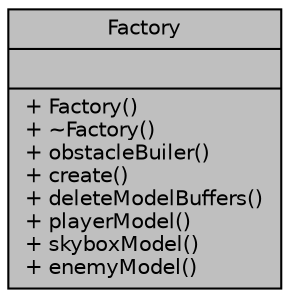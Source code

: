 digraph "Factory"
{
  bgcolor="transparent";
  edge [fontname="Helvetica",fontsize="10",labelfontname="Helvetica",labelfontsize="10"];
  node [fontname="Helvetica",fontsize="10",shape=record];
  Node1 [label="{Factory\n||+ Factory()\l+ ~Factory()\l+ obstacleBuiler()\l+ create()\l+ deleteModelBuffers()\l+ playerModel()\l+ skyboxModel()\l+ enemyModel()\l}",height=0.2,width=0.4,color="black", fillcolor="grey75", style="filled", fontcolor="black"];
}
